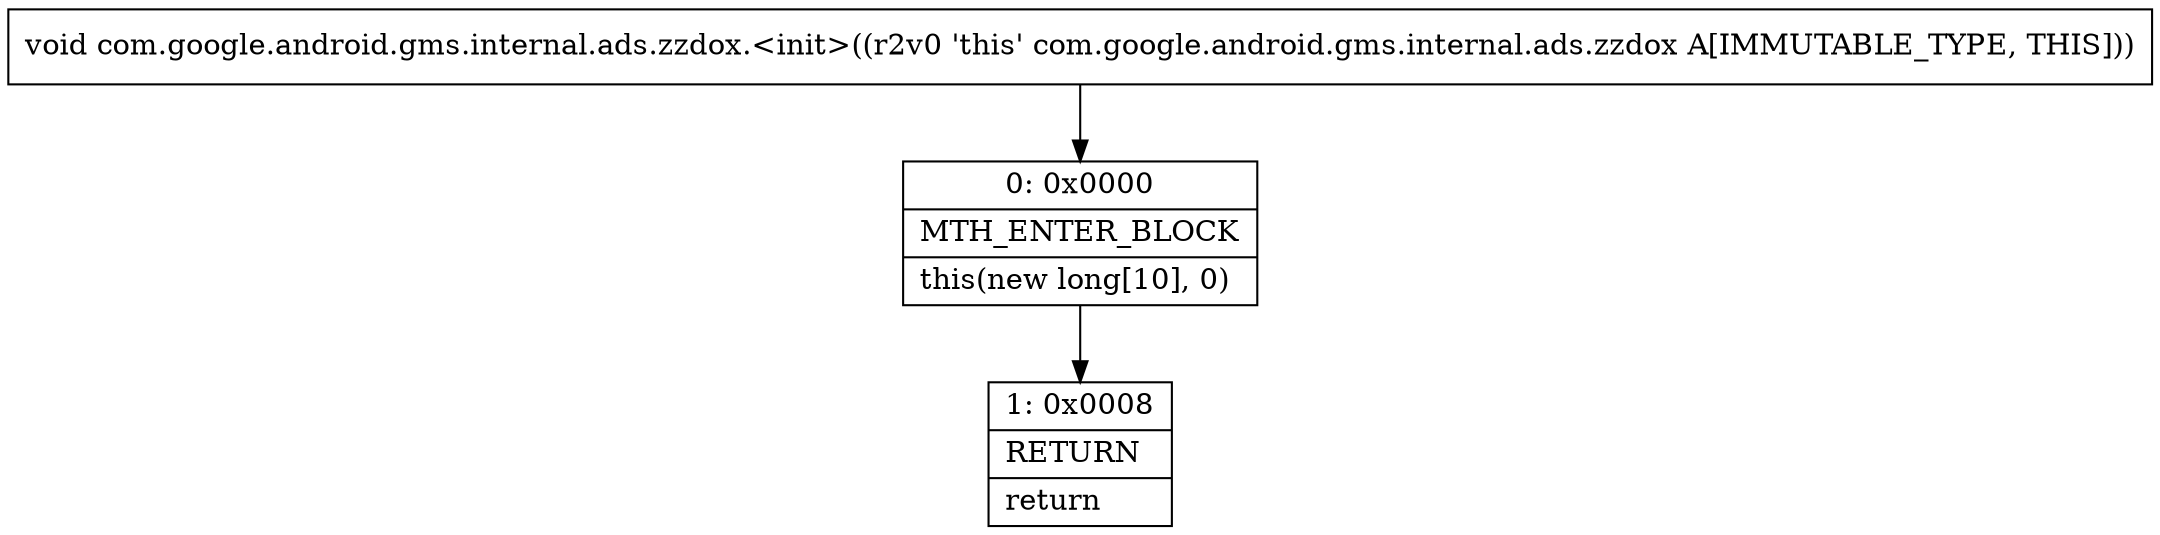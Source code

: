 digraph "CFG forcom.google.android.gms.internal.ads.zzdox.\<init\>()V" {
Node_0 [shape=record,label="{0\:\ 0x0000|MTH_ENTER_BLOCK\l|this(new long[10], 0)\l}"];
Node_1 [shape=record,label="{1\:\ 0x0008|RETURN\l|return\l}"];
MethodNode[shape=record,label="{void com.google.android.gms.internal.ads.zzdox.\<init\>((r2v0 'this' com.google.android.gms.internal.ads.zzdox A[IMMUTABLE_TYPE, THIS])) }"];
MethodNode -> Node_0;
Node_0 -> Node_1;
}

